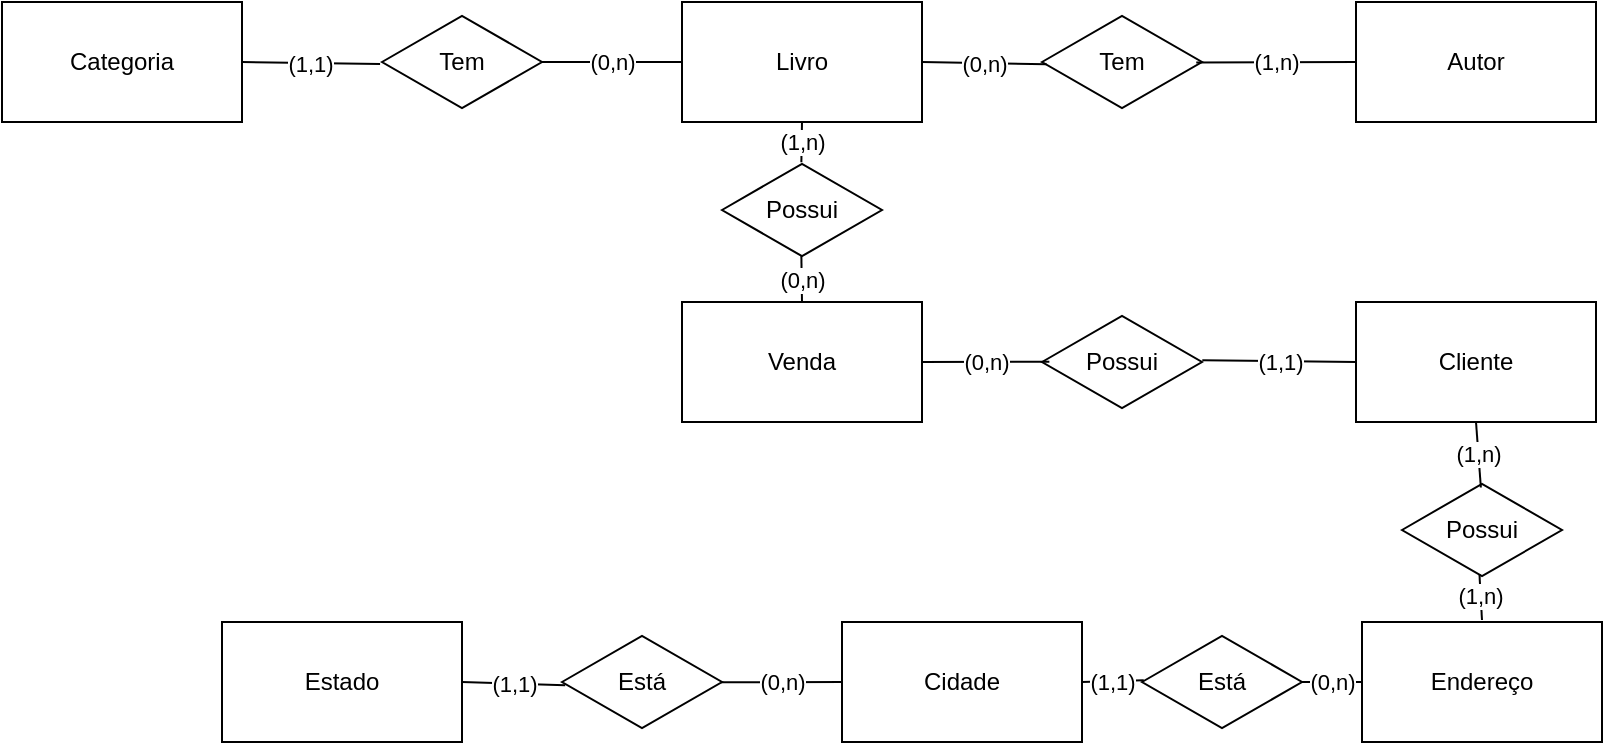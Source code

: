 <mxfile>
    <diagram id="Gjq0MTEMcrHsjA_yag2-" name="Página-1">
        <mxGraphModel dx="397" dy="1503" grid="1" gridSize="10" guides="1" tooltips="1" connect="1" arrows="1" fold="1" page="1" pageScale="1" pageWidth="827" pageHeight="1169" math="0" shadow="0">
            <root>
                <mxCell id="0"/>
                <mxCell id="1" parent="0"/>
                <mxCell id="10" value="Livro" style="rounded=0;whiteSpace=wrap;html=1;" vertex="1" parent="1">
                    <mxGeometry x="370" y="-20" width="120" height="60" as="geometry"/>
                </mxCell>
                <mxCell id="11" value="Categoria" style="rounded=0;whiteSpace=wrap;html=1;" vertex="1" parent="1">
                    <mxGeometry x="30" y="-20" width="120" height="60" as="geometry"/>
                </mxCell>
                <mxCell id="12" value="Autor" style="rounded=0;whiteSpace=wrap;html=1;" vertex="1" parent="1">
                    <mxGeometry x="707" y="-20" width="120" height="60" as="geometry"/>
                </mxCell>
                <mxCell id="13" value="Cliente" style="rounded=0;whiteSpace=wrap;html=1;" vertex="1" parent="1">
                    <mxGeometry x="707" y="130" width="120" height="60" as="geometry"/>
                </mxCell>
                <mxCell id="14" value="Venda" style="rounded=0;whiteSpace=wrap;html=1;" vertex="1" parent="1">
                    <mxGeometry x="370" y="130" width="120" height="60" as="geometry"/>
                </mxCell>
                <mxCell id="15" value="Estado" style="rounded=0;whiteSpace=wrap;html=1;" vertex="1" parent="1">
                    <mxGeometry x="140" y="290" width="120" height="60" as="geometry"/>
                </mxCell>
                <mxCell id="16" value="Cidade" style="rounded=0;whiteSpace=wrap;html=1;" vertex="1" parent="1">
                    <mxGeometry x="450" y="290" width="120" height="60" as="geometry"/>
                </mxCell>
                <mxCell id="17" value="Endereço" style="rounded=0;whiteSpace=wrap;html=1;" vertex="1" parent="1">
                    <mxGeometry x="710" y="290" width="120" height="60" as="geometry"/>
                </mxCell>
                <mxCell id="19" value="Tem" style="html=1;whiteSpace=wrap;aspect=fixed;shape=isoRectangle;" vertex="1" parent="1">
                    <mxGeometry x="220" y="-14" width="80" height="48" as="geometry"/>
                </mxCell>
                <mxCell id="22" value="(1,1)" style="endArrow=none;html=1;exitX=1;exitY=0.5;exitDx=0;exitDy=0;entryX=-0.012;entryY=0.521;entryDx=0;entryDy=0;entryPerimeter=0;" edge="1" parent="1" source="11" target="19">
                    <mxGeometry width="50" height="50" relative="1" as="geometry">
                        <mxPoint x="340" y="270" as="sourcePoint"/>
                        <mxPoint x="390" y="220" as="targetPoint"/>
                    </mxGeometry>
                </mxCell>
                <mxCell id="23" value="(0,n)" style="endArrow=none;html=1;exitX=0;exitY=0.5;exitDx=0;exitDy=0;entryX=1;entryY=0.5;entryDx=0;entryDy=0;entryPerimeter=0;" edge="1" parent="1" source="10" target="19">
                    <mxGeometry width="50" height="50" relative="1" as="geometry">
                        <mxPoint x="230" y="110" as="sourcePoint"/>
                        <mxPoint x="279" y="111" as="targetPoint"/>
                        <Array as="points"/>
                    </mxGeometry>
                </mxCell>
                <mxCell id="24" value="Tem" style="html=1;whiteSpace=wrap;aspect=fixed;shape=isoRectangle;" vertex="1" parent="1">
                    <mxGeometry x="550" y="-14" width="80" height="48" as="geometry"/>
                </mxCell>
                <mxCell id="25" value="(0,n)" style="endArrow=none;html=1;entryX=1;entryY=0.5;entryDx=0;entryDy=0;exitX=0.029;exitY=0.524;exitDx=0;exitDy=0;exitPerimeter=0;" edge="1" parent="1" source="24" target="10">
                    <mxGeometry width="50" height="50" relative="1" as="geometry">
                        <mxPoint x="370" y="20" as="sourcePoint"/>
                        <mxPoint x="360" y="110" as="targetPoint"/>
                        <Array as="points"/>
                    </mxGeometry>
                </mxCell>
                <mxCell id="26" value="(1,n)" style="endArrow=none;html=1;entryX=0;entryY=0.5;entryDx=0;entryDy=0;exitX=0.964;exitY=0.506;exitDx=0;exitDy=0;exitPerimeter=0;" edge="1" parent="1" source="24" target="12">
                    <mxGeometry width="50" height="50" relative="1" as="geometry">
                        <mxPoint x="368" y="15" as="sourcePoint"/>
                        <mxPoint x="470" y="80" as="targetPoint"/>
                        <Array as="points"/>
                    </mxGeometry>
                </mxCell>
                <mxCell id="27" value="Possui" style="html=1;whiteSpace=wrap;aspect=fixed;shape=isoRectangle;" vertex="1" parent="1">
                    <mxGeometry x="390" y="60" width="80" height="48" as="geometry"/>
                </mxCell>
                <mxCell id="28" value="(1,n)" style="endArrow=none;html=1;entryX=0.5;entryY=1;entryDx=0;entryDy=0;exitX=0.496;exitY=0.003;exitDx=0;exitDy=0;exitPerimeter=0;" edge="1" parent="1" source="27" target="10">
                    <mxGeometry width="50" height="50" relative="1" as="geometry">
                        <mxPoint x="562" y="21" as="sourcePoint"/>
                        <mxPoint x="500" y="20" as="targetPoint"/>
                        <Array as="points"/>
                    </mxGeometry>
                </mxCell>
                <mxCell id="29" value="(0,n)" style="endArrow=none;html=1;entryX=0.496;entryY=0.975;entryDx=0;entryDy=0;exitX=0.5;exitY=0;exitDx=0;exitDy=0;entryPerimeter=0;" edge="1" parent="1" source="14" target="27">
                    <mxGeometry width="50" height="50" relative="1" as="geometry">
                        <mxPoint x="440" y="70" as="sourcePoint"/>
                        <mxPoint x="440" y="50" as="targetPoint"/>
                        <Array as="points"/>
                    </mxGeometry>
                </mxCell>
                <mxCell id="30" value="Possui" style="html=1;whiteSpace=wrap;aspect=fixed;shape=isoRectangle;" vertex="1" parent="1">
                    <mxGeometry x="550" y="136" width="80" height="48" as="geometry"/>
                </mxCell>
                <mxCell id="31" value="(0,n)" style="endArrow=none;html=1;entryX=1;entryY=0.5;entryDx=0;entryDy=0;exitX=0.046;exitY=0.497;exitDx=0;exitDy=0;exitPerimeter=0;" edge="1" parent="1" source="30" target="14">
                    <mxGeometry width="50" height="50" relative="1" as="geometry">
                        <mxPoint x="552" y="160.5" as="sourcePoint"/>
                        <mxPoint x="490" y="159.5" as="targetPoint"/>
                        <Array as="points"/>
                    </mxGeometry>
                </mxCell>
                <mxCell id="32" value="(1,1)" style="endArrow=none;html=1;entryX=1.002;entryY=0.482;entryDx=0;entryDy=0;exitX=0;exitY=0.5;exitDx=0;exitDy=0;entryPerimeter=0;" edge="1" parent="1" source="13" target="30">
                    <mxGeometry width="50" height="50" relative="1" as="geometry">
                        <mxPoint x="564" y="170" as="sourcePoint"/>
                        <mxPoint x="500" y="170" as="targetPoint"/>
                        <Array as="points"/>
                    </mxGeometry>
                </mxCell>
                <mxCell id="33" value="Possui" style="html=1;whiteSpace=wrap;aspect=fixed;shape=isoRectangle;" vertex="1" parent="1">
                    <mxGeometry x="730" y="220" width="80" height="48" as="geometry"/>
                </mxCell>
                <mxCell id="34" value="(1,n)" style="endArrow=none;html=1;entryX=0.5;entryY=1;entryDx=0;entryDy=0;exitX=0.493;exitY=0.057;exitDx=0;exitDy=0;exitPerimeter=0;" edge="1" parent="1" source="33" target="13">
                    <mxGeometry width="50" height="50" relative="1" as="geometry">
                        <mxPoint x="770" y="225" as="sourcePoint"/>
                        <mxPoint x="640" y="169" as="targetPoint"/>
                        <Array as="points"/>
                    </mxGeometry>
                </mxCell>
                <mxCell id="35" value="(1,n)" style="endArrow=none;html=1;entryX=0.5;entryY=0;entryDx=0;entryDy=0;exitX=0.484;exitY=0.979;exitDx=0;exitDy=0;exitPerimeter=0;" edge="1" parent="1">
                    <mxGeometry width="50" height="50" relative="1" as="geometry">
                        <mxPoint x="768.72" y="265.992" as="sourcePoint"/>
                        <mxPoint x="770" y="289" as="targetPoint"/>
                        <Array as="points"/>
                    </mxGeometry>
                </mxCell>
                <mxCell id="36" value="Está" style="html=1;whiteSpace=wrap;aspect=fixed;shape=isoRectangle;" vertex="1" parent="1">
                    <mxGeometry x="600" y="296" width="80" height="48" as="geometry"/>
                </mxCell>
                <mxCell id="37" value="Está" style="html=1;whiteSpace=wrap;aspect=fixed;shape=isoRectangle;" vertex="1" parent="1">
                    <mxGeometry x="310" y="296" width="80" height="48" as="geometry"/>
                </mxCell>
                <mxCell id="38" value="(0,n)" style="endArrow=none;html=1;entryX=0;entryY=0.5;entryDx=0;entryDy=0;exitX=1;exitY=0.5;exitDx=0;exitDy=0;exitPerimeter=0;" edge="1" parent="1" source="36" target="17">
                    <mxGeometry width="50" height="50" relative="1" as="geometry">
                        <mxPoint x="779" y="277" as="sourcePoint"/>
                        <mxPoint x="780" y="300" as="targetPoint"/>
                        <Array as="points"/>
                    </mxGeometry>
                </mxCell>
                <mxCell id="39" value="(1,1)" style="endArrow=none;html=1;entryX=0.011;entryY=0.482;entryDx=0;entryDy=0;exitX=1;exitY=0.5;exitDx=0;exitDy=0;entryPerimeter=0;" edge="1" parent="1" source="16" target="36">
                    <mxGeometry width="50" height="50" relative="1" as="geometry">
                        <mxPoint x="690" y="330" as="sourcePoint"/>
                        <mxPoint x="720" y="330" as="targetPoint"/>
                        <Array as="points"/>
                    </mxGeometry>
                </mxCell>
                <mxCell id="40" value="(0,n)" style="endArrow=none;html=1;exitX=0.993;exitY=0.503;exitDx=0;exitDy=0;exitPerimeter=0;" edge="1" parent="1" source="37">
                    <mxGeometry width="50" height="50" relative="1" as="geometry">
                        <mxPoint x="700" y="340" as="sourcePoint"/>
                        <mxPoint x="450" y="320" as="targetPoint"/>
                        <Array as="points"/>
                    </mxGeometry>
                </mxCell>
                <mxCell id="41" value="(1,1)" style="endArrow=none;html=1;exitX=1;exitY=0.5;exitDx=0;exitDy=0;entryX=0.02;entryY=0.533;entryDx=0;entryDy=0;entryPerimeter=0;" edge="1" parent="1" source="15" target="37">
                    <mxGeometry width="50" height="50" relative="1" as="geometry">
                        <mxPoint x="399" y="324" as="sourcePoint"/>
                        <mxPoint x="460" y="330" as="targetPoint"/>
                        <Array as="points"/>
                    </mxGeometry>
                </mxCell>
            </root>
        </mxGraphModel>
    </diagram>
</mxfile>